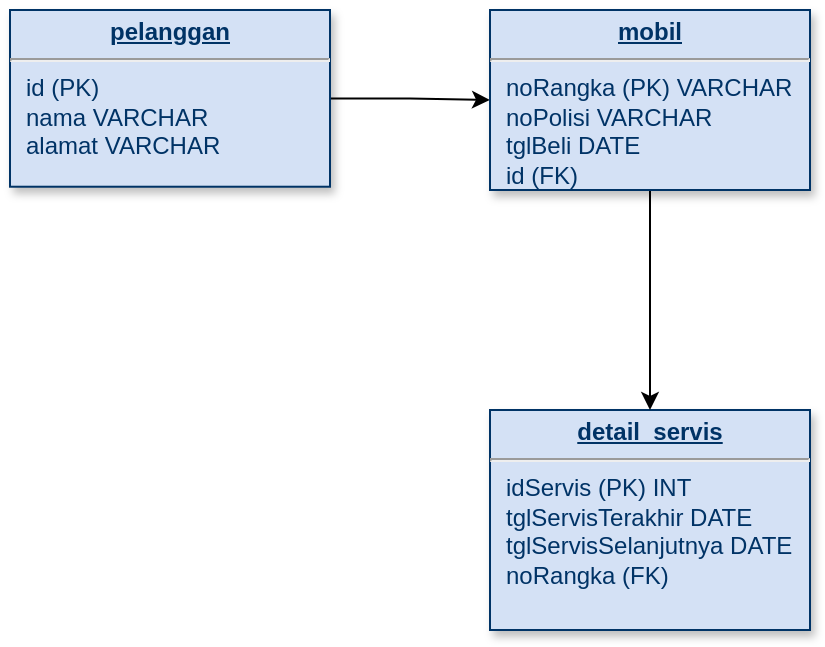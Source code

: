 <mxfile version="14.1.8" type="device"><diagram name="Page-1" id="efa7a0a1-bf9b-a30e-e6df-94a7791c09e9"><mxGraphModel dx="1279" dy="713" grid="1" gridSize="10" guides="1" tooltips="1" connect="1" arrows="1" fold="1" page="1" pageScale="1" pageWidth="826" pageHeight="1169" background="#ffffff" math="0" shadow="0"><root><mxCell id="0"/><mxCell id="1" parent="0"/><mxCell id="1k0nkwmpInEdBA_CWo_--116" style="edgeStyle=orthogonalEdgeStyle;rounded=0;orthogonalLoop=1;jettySize=auto;html=1;entryX=0;entryY=0.5;entryDx=0;entryDy=0;" parent="1" source="25" target="1k0nkwmpInEdBA_CWo_--115" edge="1"><mxGeometry relative="1" as="geometry"/></mxCell><mxCell id="25" value="&lt;p style=&quot;margin: 0px ; margin-top: 4px ; text-align: center ; text-decoration: underline&quot;&gt;&lt;strong&gt;pelanggan&lt;/strong&gt;&lt;/p&gt;&lt;hr&gt;&lt;p style=&quot;margin: 0px ; margin-left: 8px&quot;&gt;id (PK)&lt;/p&gt;&lt;p style=&quot;margin: 0px ; margin-left: 8px&quot;&gt;nama VARCHAR&lt;/p&gt;&lt;p style=&quot;margin: 0px ; margin-left: 8px&quot;&gt;alamat VARCHAR&lt;/p&gt;&lt;p style=&quot;margin: 0px ; margin-left: 8px&quot;&gt;&lt;br&gt;&lt;/p&gt;" style="verticalAlign=top;align=left;overflow=fill;fontSize=12;fontFamily=Helvetica;html=1;strokeColor=#003366;shadow=1;fillColor=#D4E1F5;fontColor=#003366" parent="1" vertex="1"><mxGeometry x="30" y="30" width="160" height="88.36" as="geometry"/></mxCell><mxCell id="1k0nkwmpInEdBA_CWo_--114" value="&lt;p style=&quot;margin: 0px ; margin-top: 4px ; text-align: center ; text-decoration: underline&quot;&gt;&lt;strong&gt;detail_servis&lt;/strong&gt;&lt;/p&gt;&lt;hr&gt;&lt;p style=&quot;margin: 0px ; margin-left: 8px&quot;&gt;idServis (PK) INT&lt;/p&gt;&lt;p style=&quot;margin: 0px ; margin-left: 8px&quot;&gt;&lt;span&gt;tglServisTerakhir DATE&lt;/span&gt;&lt;br&gt;&lt;/p&gt;&lt;p style=&quot;margin: 0px ; margin-left: 8px&quot;&gt;tglServisSelanjutnya DATE&lt;/p&gt;&lt;p style=&quot;margin: 0px ; margin-left: 8px&quot;&gt;noRangka (FK)&amp;nbsp;&lt;/p&gt;&lt;p style=&quot;margin: 0px ; margin-left: 8px&quot;&gt;&lt;br&gt;&lt;/p&gt;" style="verticalAlign=top;align=left;overflow=fill;fontSize=12;fontFamily=Helvetica;html=1;strokeColor=#003366;shadow=1;fillColor=#D4E1F5;fontColor=#003366" parent="1" vertex="1"><mxGeometry x="270" y="230" width="160" height="110" as="geometry"/></mxCell><mxCell id="1k0nkwmpInEdBA_CWo_--117" style="edgeStyle=orthogonalEdgeStyle;rounded=0;orthogonalLoop=1;jettySize=auto;html=1;entryX=0.5;entryY=0;entryDx=0;entryDy=0;" parent="1" source="1k0nkwmpInEdBA_CWo_--115" target="1k0nkwmpInEdBA_CWo_--114" edge="1"><mxGeometry relative="1" as="geometry"/></mxCell><mxCell id="1k0nkwmpInEdBA_CWo_--115" value="&lt;p style=&quot;margin: 0px ; margin-top: 4px ; text-align: center ; text-decoration: underline&quot;&gt;&lt;b&gt;mobil&lt;/b&gt;&lt;/p&gt;&lt;hr&gt;&lt;p style=&quot;margin: 0px ; margin-left: 8px&quot;&gt;noRangka (PK) VARCHAR&lt;/p&gt;&lt;p style=&quot;margin: 0px ; margin-left: 8px&quot;&gt;noPolisi VARCHAR&lt;/p&gt;&lt;p style=&quot;margin: 0px ; margin-left: 8px&quot;&gt;tglBeli DATE&lt;/p&gt;&lt;p style=&quot;margin: 0px ; margin-left: 8px&quot;&gt;id (FK)&lt;/p&gt;&lt;p style=&quot;margin: 0px ; margin-left: 8px&quot;&gt;&lt;br&gt;&lt;/p&gt;&lt;p style=&quot;margin: 0px ; margin-left: 8px&quot;&gt;&lt;br&gt;&lt;/p&gt;&lt;p style=&quot;margin: 0px ; margin-left: 8px&quot;&gt;&lt;br&gt;&lt;/p&gt;" style="verticalAlign=top;align=left;overflow=fill;fontSize=12;fontFamily=Helvetica;html=1;strokeColor=#003366;shadow=1;fillColor=#D4E1F5;fontColor=#003366" parent="1" vertex="1"><mxGeometry x="270" y="30" width="160" height="90" as="geometry"/></mxCell></root></mxGraphModel></diagram></mxfile>